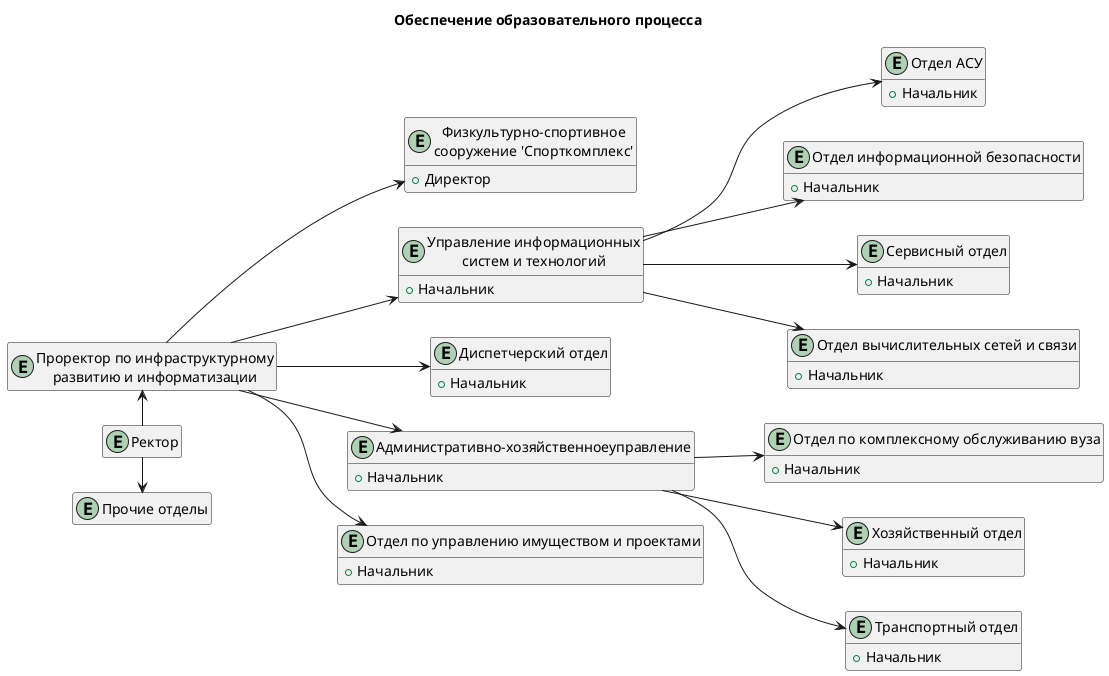 @startuml
'https://plantuml.com/class-diagram

' A --> B : отдел B входит в состав отдела A (отдел B руководит отделом A)
' A --> B : отдел B подчиняется отделу A (отдел A руководит отделом B)

left to right direction

hide methods
'hide members

title "Обеспечение образовательного процесса"

entity "Ректор" as rector
hide rector members

entity "Проректор по инфраструктурному\nразвитию и информатизации" as viceRectorForInfrastructureDevelopmentAndInformatization
hide viceRectorForInfrastructureDevelopmentAndInformatization members
rector -left-> viceRectorForInfrastructureDevelopmentAndInformatization
'''''''''''''''''''''''''''''''''''''''''''''''''''''''''''''''''''''''''''''''''''''''''''''''''''''' ПРОФИЛЬНЫЕ ОТДЕЛЫ

entity "Прочие отделы" as other
hide other members
rector -right-> other

entity "Физкультурно-спортивное\nсооружение 'Спорткомплекс'" as sportsFacility {
    + Директор
}
viceRectorForInfrastructureDevelopmentAndInformatization --> sportsFacility

entity "Управление информационных\nсистем и технологий" as informationSystemsAndTechnologiesManagement {
    + Начальник
}
viceRectorForInfrastructureDevelopmentAndInformatization --> informationSystemsAndTechnologiesManagement
    entity "Отдел АСУ" as automationSystemsDepartment {
        + Начальник
    }
    informationSystemsAndTechnologiesManagement --> automationSystemsDepartment
    entity "Отдел информационной безопасности" as informationSecurityDepartment {
        + Начальник
    }
    informationSystemsAndTechnologiesManagement --> informationSecurityDepartment
    entity "Сервисный отдел" as serviceDepartment {
        + Начальник
    }
    informationSystemsAndTechnologiesManagement --> serviceDepartment
    entity "Отдел вычислительных сетей и связи" as computerNetworksAndCommunicationsDepartment {
        + Начальник
    }
    informationSystemsAndTechnologiesManagement --> computerNetworksAndCommunicationsDepartment

entity "Диспетчерский отдел" as dispatchDepartment {
    + Начальник
}
viceRectorForInfrastructureDevelopmentAndInformatization --> dispatchDepartment


entity "Административно-хозяйственноеуправление" as administrativeAndEconomicManagement {
    + Начальник
}
viceRectorForInfrastructureDevelopmentAndInformatization --> administrativeAndEconomicManagement
    entity "Отдел по комплексному обслуживанию вуза" as comprehensiveUniversityServiceDepartment {
        + Начальник
    }
    administrativeAndEconomicManagement --> comprehensiveUniversityServiceDepartment
    entity "Хозяйственный отдел" as economicDepartment {
        + Начальник
    }
    administrativeAndEconomicManagement --> economicDepartment
    entity "Транспортный отдел" as transportDepartment {
        + Начальник
    }
    administrativeAndEconomicManagement --> transportDepartment

entity "Отдел по управлению имуществом и проектами" as propertyAndProjectManagementDepartment {
    + Начальник
}
viceRectorForInfrastructureDevelopmentAndInformatization --> propertyAndProjectManagementDepartment


@enduml
